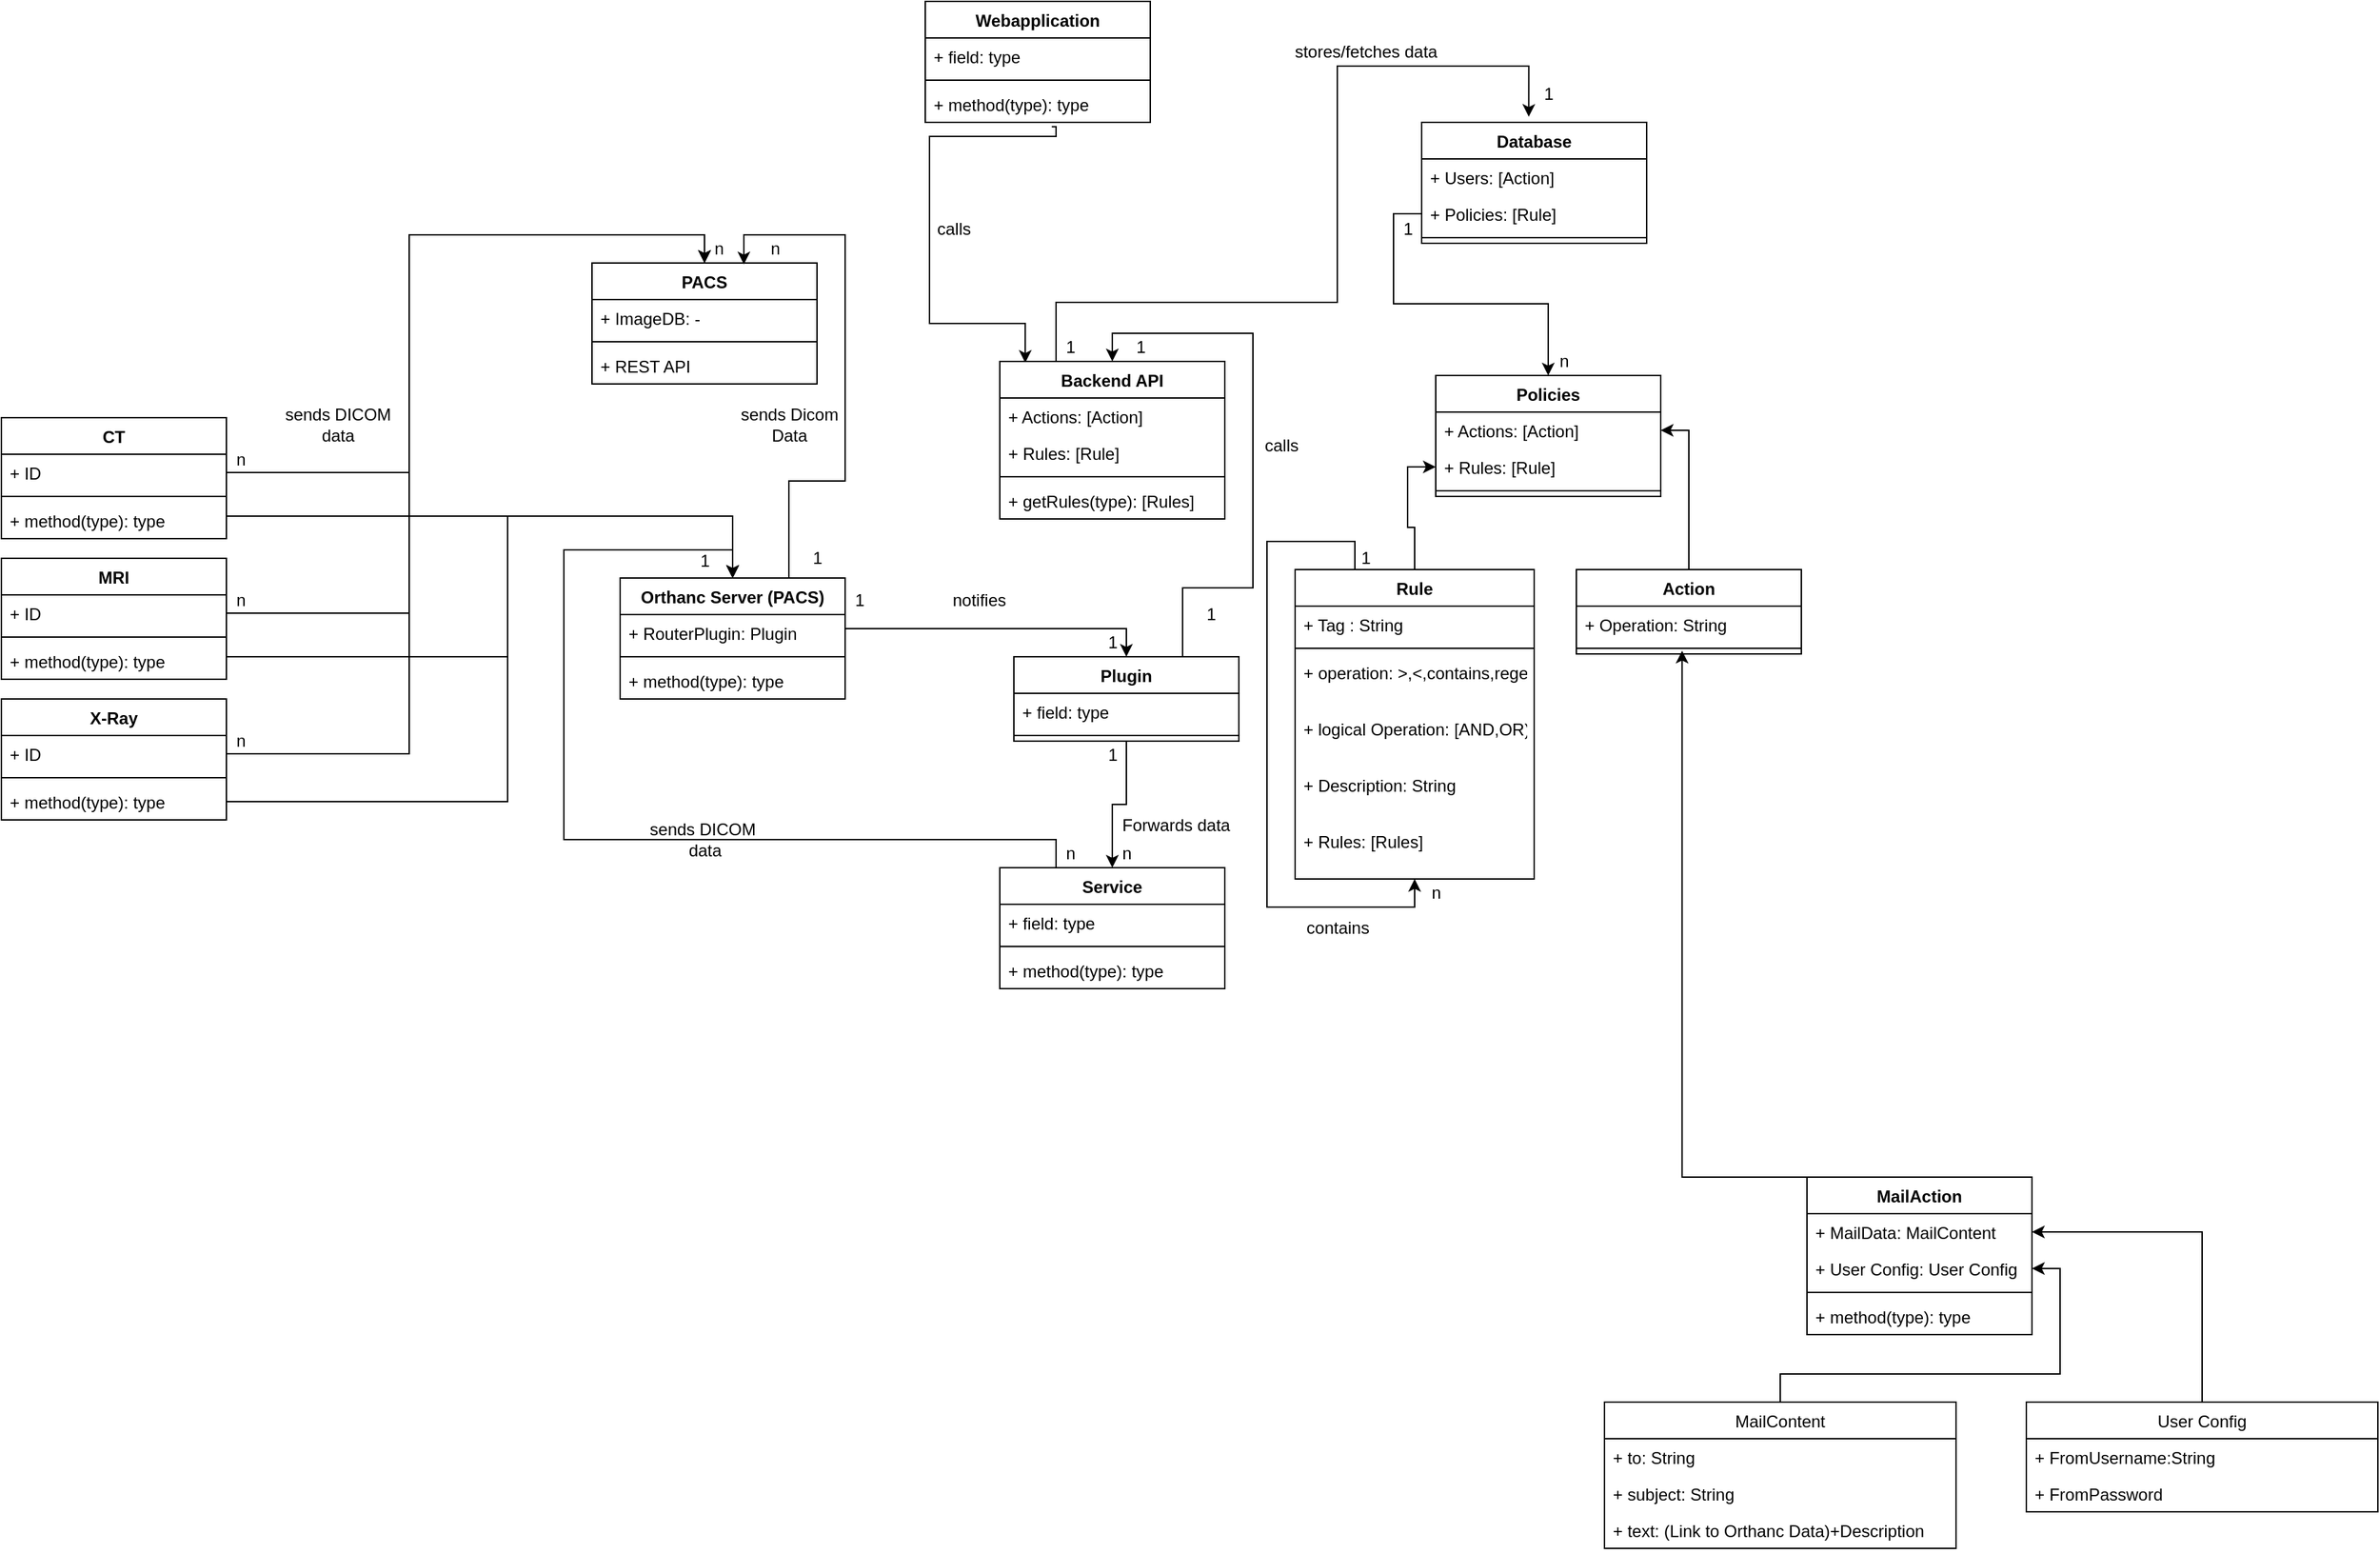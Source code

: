 <mxfile version="16.5.1" type="device"><diagram id="UmwsdkGWcQemXF1VKRAe" name="Seite-1"><mxGraphModel dx="851" dy="702" grid="1" gridSize="10" guides="1" tooltips="1" connect="1" arrows="1" fold="1" page="1" pageScale="1" pageWidth="827" pageHeight="1169" math="0" shadow="0"><root><mxCell id="0"/><mxCell id="1" parent="0"/><mxCell id="kbRNmrNsBNf3XLjZchdT-1" value="CT" style="swimlane;fontStyle=1;align=center;verticalAlign=top;childLayout=stackLayout;horizontal=1;startSize=26;horizontalStack=0;resizeParent=1;resizeParentMax=0;resizeLast=0;collapsible=1;marginBottom=0;" parent="1" vertex="1"><mxGeometry x="140" y="1300" width="160" height="86" as="geometry"/></mxCell><mxCell id="kbRNmrNsBNf3XLjZchdT-2" value="+ ID" style="text;strokeColor=none;fillColor=none;align=left;verticalAlign=top;spacingLeft=4;spacingRight=4;overflow=hidden;rotatable=0;points=[[0,0.5],[1,0.5]];portConstraint=eastwest;" parent="kbRNmrNsBNf3XLjZchdT-1" vertex="1"><mxGeometry y="26" width="160" height="26" as="geometry"/></mxCell><mxCell id="kbRNmrNsBNf3XLjZchdT-3" value="" style="line;strokeWidth=1;fillColor=none;align=left;verticalAlign=middle;spacingTop=-1;spacingLeft=3;spacingRight=3;rotatable=0;labelPosition=right;points=[];portConstraint=eastwest;" parent="kbRNmrNsBNf3XLjZchdT-1" vertex="1"><mxGeometry y="52" width="160" height="8" as="geometry"/></mxCell><mxCell id="kbRNmrNsBNf3XLjZchdT-4" value="+ method(type): type" style="text;strokeColor=none;fillColor=none;align=left;verticalAlign=top;spacingLeft=4;spacingRight=4;overflow=hidden;rotatable=0;points=[[0,0.5],[1,0.5]];portConstraint=eastwest;" parent="kbRNmrNsBNf3XLjZchdT-1" vertex="1"><mxGeometry y="60" width="160" height="26" as="geometry"/></mxCell><mxCell id="kbRNmrNsBNf3XLjZchdT-5" value="MRI" style="swimlane;fontStyle=1;align=center;verticalAlign=top;childLayout=stackLayout;horizontal=1;startSize=26;horizontalStack=0;resizeParent=1;resizeParentMax=0;resizeLast=0;collapsible=1;marginBottom=0;" parent="1" vertex="1"><mxGeometry x="140" y="1400" width="160" height="86" as="geometry"/></mxCell><mxCell id="kbRNmrNsBNf3XLjZchdT-6" value="+ ID" style="text;strokeColor=none;fillColor=none;align=left;verticalAlign=top;spacingLeft=4;spacingRight=4;overflow=hidden;rotatable=0;points=[[0,0.5],[1,0.5]];portConstraint=eastwest;" parent="kbRNmrNsBNf3XLjZchdT-5" vertex="1"><mxGeometry y="26" width="160" height="26" as="geometry"/></mxCell><mxCell id="kbRNmrNsBNf3XLjZchdT-7" value="" style="line;strokeWidth=1;fillColor=none;align=left;verticalAlign=middle;spacingTop=-1;spacingLeft=3;spacingRight=3;rotatable=0;labelPosition=right;points=[];portConstraint=eastwest;" parent="kbRNmrNsBNf3XLjZchdT-5" vertex="1"><mxGeometry y="52" width="160" height="8" as="geometry"/></mxCell><mxCell id="kbRNmrNsBNf3XLjZchdT-8" value="+ method(type): type" style="text;strokeColor=none;fillColor=none;align=left;verticalAlign=top;spacingLeft=4;spacingRight=4;overflow=hidden;rotatable=0;points=[[0,0.5],[1,0.5]];portConstraint=eastwest;" parent="kbRNmrNsBNf3XLjZchdT-5" vertex="1"><mxGeometry y="60" width="160" height="26" as="geometry"/></mxCell><mxCell id="kbRNmrNsBNf3XLjZchdT-9" value="X-Ray" style="swimlane;fontStyle=1;align=center;verticalAlign=top;childLayout=stackLayout;horizontal=1;startSize=26;horizontalStack=0;resizeParent=1;resizeParentMax=0;resizeLast=0;collapsible=1;marginBottom=0;" parent="1" vertex="1"><mxGeometry x="140" y="1500" width="160" height="86" as="geometry"/></mxCell><mxCell id="kbRNmrNsBNf3XLjZchdT-10" value="+ ID" style="text;strokeColor=none;fillColor=none;align=left;verticalAlign=top;spacingLeft=4;spacingRight=4;overflow=hidden;rotatable=0;points=[[0,0.5],[1,0.5]];portConstraint=eastwest;" parent="kbRNmrNsBNf3XLjZchdT-9" vertex="1"><mxGeometry y="26" width="160" height="26" as="geometry"/></mxCell><mxCell id="kbRNmrNsBNf3XLjZchdT-11" value="" style="line;strokeWidth=1;fillColor=none;align=left;verticalAlign=middle;spacingTop=-1;spacingLeft=3;spacingRight=3;rotatable=0;labelPosition=right;points=[];portConstraint=eastwest;" parent="kbRNmrNsBNf3XLjZchdT-9" vertex="1"><mxGeometry y="52" width="160" height="8" as="geometry"/></mxCell><mxCell id="kbRNmrNsBNf3XLjZchdT-12" value="+ method(type): type" style="text;strokeColor=none;fillColor=none;align=left;verticalAlign=top;spacingLeft=4;spacingRight=4;overflow=hidden;rotatable=0;points=[[0,0.5],[1,0.5]];portConstraint=eastwest;" parent="kbRNmrNsBNf3XLjZchdT-9" vertex="1"><mxGeometry y="60" width="160" height="26" as="geometry"/></mxCell><mxCell id="kbRNmrNsBNf3XLjZchdT-13" value="PACS" style="swimlane;fontStyle=1;align=center;verticalAlign=top;childLayout=stackLayout;horizontal=1;startSize=26;horizontalStack=0;resizeParent=1;resizeParentMax=0;resizeLast=0;collapsible=1;marginBottom=0;" parent="1" vertex="1"><mxGeometry x="560" y="1190" width="160" height="86" as="geometry"/></mxCell><mxCell id="kbRNmrNsBNf3XLjZchdT-14" value="+ ImageDB: -" style="text;strokeColor=none;fillColor=none;align=left;verticalAlign=top;spacingLeft=4;spacingRight=4;overflow=hidden;rotatable=0;points=[[0,0.5],[1,0.5]];portConstraint=eastwest;" parent="kbRNmrNsBNf3XLjZchdT-13" vertex="1"><mxGeometry y="26" width="160" height="26" as="geometry"/></mxCell><mxCell id="kbRNmrNsBNf3XLjZchdT-15" value="" style="line;strokeWidth=1;fillColor=none;align=left;verticalAlign=middle;spacingTop=-1;spacingLeft=3;spacingRight=3;rotatable=0;labelPosition=right;points=[];portConstraint=eastwest;" parent="kbRNmrNsBNf3XLjZchdT-13" vertex="1"><mxGeometry y="52" width="160" height="8" as="geometry"/></mxCell><mxCell id="kbRNmrNsBNf3XLjZchdT-18" value="+ REST API" style="text;strokeColor=none;fillColor=none;align=left;verticalAlign=top;spacingLeft=4;spacingRight=4;overflow=hidden;rotatable=0;points=[[0,0.5],[1,0.5]];portConstraint=eastwest;" parent="kbRNmrNsBNf3XLjZchdT-13" vertex="1"><mxGeometry y="60" width="160" height="26" as="geometry"/></mxCell><mxCell id="kbRNmrNsBNf3XLjZchdT-17" style="edgeStyle=orthogonalEdgeStyle;rounded=0;orthogonalLoop=1;jettySize=auto;html=1;exitX=1;exitY=0.5;exitDx=0;exitDy=0;entryX=0.5;entryY=0;entryDx=0;entryDy=0;" parent="1" source="kbRNmrNsBNf3XLjZchdT-2" target="kbRNmrNsBNf3XLjZchdT-13" edge="1"><mxGeometry relative="1" as="geometry"/></mxCell><mxCell id="kbRNmrNsBNf3XLjZchdT-19" style="edgeStyle=orthogonalEdgeStyle;rounded=0;orthogonalLoop=1;jettySize=auto;html=1;exitX=1;exitY=0.5;exitDx=0;exitDy=0;entryX=0.5;entryY=0;entryDx=0;entryDy=0;" parent="1" source="kbRNmrNsBNf3XLjZchdT-6" target="kbRNmrNsBNf3XLjZchdT-13" edge="1"><mxGeometry relative="1" as="geometry"/></mxCell><mxCell id="kbRNmrNsBNf3XLjZchdT-20" style="edgeStyle=orthogonalEdgeStyle;rounded=0;orthogonalLoop=1;jettySize=auto;html=1;exitX=1;exitY=0.5;exitDx=0;exitDy=0;entryX=0.5;entryY=0;entryDx=0;entryDy=0;" parent="1" source="kbRNmrNsBNf3XLjZchdT-10" target="kbRNmrNsBNf3XLjZchdT-13" edge="1"><mxGeometry relative="1" as="geometry"/></mxCell><mxCell id="kbRNmrNsBNf3XLjZchdT-21" value="n" style="text;html=1;align=center;verticalAlign=middle;resizable=0;points=[];autosize=1;strokeColor=none;fillColor=none;" parent="1" vertex="1"><mxGeometry x="300" y="1320" width="20" height="20" as="geometry"/></mxCell><mxCell id="kbRNmrNsBNf3XLjZchdT-22" value="n" style="text;html=1;align=center;verticalAlign=middle;resizable=0;points=[];autosize=1;strokeColor=none;fillColor=none;" parent="1" vertex="1"><mxGeometry x="640" y="1170" width="20" height="20" as="geometry"/></mxCell><mxCell id="kbRNmrNsBNf3XLjZchdT-23" value="n" style="text;html=1;align=center;verticalAlign=middle;resizable=0;points=[];autosize=1;strokeColor=none;fillColor=none;" parent="1" vertex="1"><mxGeometry x="300" y="1420" width="20" height="20" as="geometry"/></mxCell><mxCell id="kbRNmrNsBNf3XLjZchdT-24" value="n" style="text;html=1;align=center;verticalAlign=middle;resizable=0;points=[];autosize=1;strokeColor=none;fillColor=none;" parent="1" vertex="1"><mxGeometry x="300" y="1520" width="20" height="20" as="geometry"/></mxCell><mxCell id="kbRNmrNsBNf3XLjZchdT-25" value="sends DICOM &lt;br&gt;data" style="text;html=1;align=center;verticalAlign=middle;resizable=0;points=[];autosize=1;strokeColor=none;fillColor=none;" parent="1" vertex="1"><mxGeometry x="334" y="1290" width="90" height="30" as="geometry"/></mxCell><mxCell id="kbRNmrNsBNf3XLjZchdT-123" style="edgeStyle=orthogonalEdgeStyle;rounded=0;orthogonalLoop=1;jettySize=auto;html=1;exitX=0.75;exitY=0;exitDx=0;exitDy=0;entryX=0.675;entryY=0.012;entryDx=0;entryDy=0;entryPerimeter=0;" parent="1" source="kbRNmrNsBNf3XLjZchdT-26" target="kbRNmrNsBNf3XLjZchdT-13" edge="1"><mxGeometry relative="1" as="geometry"/></mxCell><mxCell id="kbRNmrNsBNf3XLjZchdT-26" value="Orthanc Server (PACS)" style="swimlane;fontStyle=1;align=center;verticalAlign=top;childLayout=stackLayout;horizontal=1;startSize=26;horizontalStack=0;resizeParent=1;resizeParentMax=0;resizeLast=0;collapsible=1;marginBottom=0;" parent="1" vertex="1"><mxGeometry x="580" y="1414" width="160" height="86" as="geometry"/></mxCell><mxCell id="kbRNmrNsBNf3XLjZchdT-27" value="+ RouterPlugin: Plugin" style="text;strokeColor=none;fillColor=none;align=left;verticalAlign=top;spacingLeft=4;spacingRight=4;overflow=hidden;rotatable=0;points=[[0,0.5],[1,0.5]];portConstraint=eastwest;" parent="kbRNmrNsBNf3XLjZchdT-26" vertex="1"><mxGeometry y="26" width="160" height="26" as="geometry"/></mxCell><mxCell id="kbRNmrNsBNf3XLjZchdT-28" value="" style="line;strokeWidth=1;fillColor=none;align=left;verticalAlign=middle;spacingTop=-1;spacingLeft=3;spacingRight=3;rotatable=0;labelPosition=right;points=[];portConstraint=eastwest;" parent="kbRNmrNsBNf3XLjZchdT-26" vertex="1"><mxGeometry y="52" width="160" height="8" as="geometry"/></mxCell><mxCell id="kbRNmrNsBNf3XLjZchdT-29" value="+ method(type): type" style="text;strokeColor=none;fillColor=none;align=left;verticalAlign=top;spacingLeft=4;spacingRight=4;overflow=hidden;rotatable=0;points=[[0,0.5],[1,0.5]];portConstraint=eastwest;" parent="kbRNmrNsBNf3XLjZchdT-26" vertex="1"><mxGeometry y="60" width="160" height="26" as="geometry"/></mxCell><mxCell id="kbRNmrNsBNf3XLjZchdT-30" style="edgeStyle=orthogonalEdgeStyle;rounded=0;orthogonalLoop=1;jettySize=auto;html=1;exitX=1;exitY=0.5;exitDx=0;exitDy=0;entryX=0.5;entryY=0;entryDx=0;entryDy=0;" parent="1" source="kbRNmrNsBNf3XLjZchdT-4" target="kbRNmrNsBNf3XLjZchdT-26" edge="1"><mxGeometry relative="1" as="geometry"><Array as="points"><mxPoint x="300" y="1370"/><mxPoint x="660" y="1370"/></Array></mxGeometry></mxCell><mxCell id="kbRNmrNsBNf3XLjZchdT-31" style="edgeStyle=orthogonalEdgeStyle;rounded=0;orthogonalLoop=1;jettySize=auto;html=1;exitX=1;exitY=0.5;exitDx=0;exitDy=0;entryX=0.5;entryY=0;entryDx=0;entryDy=0;" parent="1" source="kbRNmrNsBNf3XLjZchdT-8" target="kbRNmrNsBNf3XLjZchdT-26" edge="1"><mxGeometry relative="1" as="geometry"><mxPoint x="660" y="1380" as="targetPoint"/><Array as="points"><mxPoint x="300" y="1470"/><mxPoint x="500" y="1470"/><mxPoint x="500" y="1370"/><mxPoint x="660" y="1370"/></Array></mxGeometry></mxCell><mxCell id="kbRNmrNsBNf3XLjZchdT-32" style="edgeStyle=orthogonalEdgeStyle;rounded=0;orthogonalLoop=1;jettySize=auto;html=1;exitX=1;exitY=0.5;exitDx=0;exitDy=0;entryX=0.5;entryY=0;entryDx=0;entryDy=0;" parent="1" source="kbRNmrNsBNf3XLjZchdT-12" target="kbRNmrNsBNf3XLjZchdT-26" edge="1"><mxGeometry relative="1" as="geometry"><Array as="points"><mxPoint x="500" y="1573"/><mxPoint x="500" y="1370"/><mxPoint x="660" y="1370"/></Array></mxGeometry></mxCell><mxCell id="kbRNmrNsBNf3XLjZchdT-92" style="edgeStyle=orthogonalEdgeStyle;rounded=0;orthogonalLoop=1;jettySize=auto;html=1;exitX=0.75;exitY=0;exitDx=0;exitDy=0;entryX=0.5;entryY=0;entryDx=0;entryDy=0;" parent="1" source="kbRNmrNsBNf3XLjZchdT-33" target="kbRNmrNsBNf3XLjZchdT-74" edge="1"><mxGeometry relative="1" as="geometry"/></mxCell><mxCell id="kbRNmrNsBNf3XLjZchdT-106" style="edgeStyle=orthogonalEdgeStyle;rounded=0;orthogonalLoop=1;jettySize=auto;html=1;exitX=0.5;exitY=1;exitDx=0;exitDy=0;entryX=0.5;entryY=0;entryDx=0;entryDy=0;" parent="1" source="kbRNmrNsBNf3XLjZchdT-33" target="kbRNmrNsBNf3XLjZchdT-102" edge="1"><mxGeometry relative="1" as="geometry"/></mxCell><mxCell id="kbRNmrNsBNf3XLjZchdT-33" value="Plugin" style="swimlane;fontStyle=1;align=center;verticalAlign=top;childLayout=stackLayout;horizontal=1;startSize=26;horizontalStack=0;resizeParent=1;resizeParentMax=0;resizeLast=0;collapsible=1;marginBottom=0;" parent="1" vertex="1"><mxGeometry x="860" y="1470" width="160" height="60" as="geometry"/></mxCell><mxCell id="kbRNmrNsBNf3XLjZchdT-34" value="+ field: type" style="text;strokeColor=none;fillColor=none;align=left;verticalAlign=top;spacingLeft=4;spacingRight=4;overflow=hidden;rotatable=0;points=[[0,0.5],[1,0.5]];portConstraint=eastwest;" parent="kbRNmrNsBNf3XLjZchdT-33" vertex="1"><mxGeometry y="26" width="160" height="26" as="geometry"/></mxCell><mxCell id="kbRNmrNsBNf3XLjZchdT-35" value="" style="line;strokeWidth=1;fillColor=none;align=left;verticalAlign=middle;spacingTop=-1;spacingLeft=3;spacingRight=3;rotatable=0;labelPosition=right;points=[];portConstraint=eastwest;" parent="kbRNmrNsBNf3XLjZchdT-33" vertex="1"><mxGeometry y="52" width="160" height="8" as="geometry"/></mxCell><mxCell id="kbRNmrNsBNf3XLjZchdT-37" style="edgeStyle=orthogonalEdgeStyle;rounded=0;orthogonalLoop=1;jettySize=auto;html=1;exitX=1;exitY=0.5;exitDx=0;exitDy=0;entryX=0.5;entryY=0;entryDx=0;entryDy=0;" parent="1" source="kbRNmrNsBNf3XLjZchdT-27" target="kbRNmrNsBNf3XLjZchdT-33" edge="1"><mxGeometry relative="1" as="geometry"><Array as="points"><mxPoint x="740" y="1450"/><mxPoint x="940" y="1450"/></Array></mxGeometry></mxCell><mxCell id="kbRNmrNsBNf3XLjZchdT-38" value="1" style="text;html=1;align=center;verticalAlign=middle;resizable=0;points=[];autosize=1;strokeColor=none;fillColor=none;" parent="1" vertex="1"><mxGeometry x="740" y="1420" width="20" height="20" as="geometry"/></mxCell><mxCell id="kbRNmrNsBNf3XLjZchdT-39" value="1" style="text;html=1;align=center;verticalAlign=middle;resizable=0;points=[];autosize=1;strokeColor=none;fillColor=none;" parent="1" vertex="1"><mxGeometry x="920" y="1450" width="20" height="20" as="geometry"/></mxCell><mxCell id="kbRNmrNsBNf3XLjZchdT-40" value="notifies" style="text;html=1;align=center;verticalAlign=middle;resizable=0;points=[];autosize=1;strokeColor=none;fillColor=none;" parent="1" vertex="1"><mxGeometry x="810" y="1420" width="50" height="20" as="geometry"/></mxCell><mxCell id="kbRNmrNsBNf3XLjZchdT-96" style="edgeStyle=orthogonalEdgeStyle;rounded=0;orthogonalLoop=1;jettySize=auto;html=1;entryX=0.113;entryY=0.009;entryDx=0;entryDy=0;entryPerimeter=0;exitX=0.562;exitY=1.12;exitDx=0;exitDy=0;exitPerimeter=0;" parent="1" source="kbRNmrNsBNf3XLjZchdT-45" target="kbRNmrNsBNf3XLjZchdT-74" edge="1"><mxGeometry relative="1" as="geometry"><mxPoint x="890" y="1100" as="sourcePoint"/><mxPoint x="800" y="1160" as="targetPoint"/><Array as="points"><mxPoint x="890" y="1093"/><mxPoint x="890" y="1100"/><mxPoint x="800" y="1100"/><mxPoint x="800" y="1233"/><mxPoint x="868" y="1233"/></Array></mxGeometry></mxCell><mxCell id="kbRNmrNsBNf3XLjZchdT-42" value="Webapplication" style="swimlane;fontStyle=1;align=center;verticalAlign=top;childLayout=stackLayout;horizontal=1;startSize=26;horizontalStack=0;resizeParent=1;resizeParentMax=0;resizeLast=0;collapsible=1;marginBottom=0;" parent="1" vertex="1"><mxGeometry x="797" y="1004" width="160" height="86" as="geometry"/></mxCell><mxCell id="kbRNmrNsBNf3XLjZchdT-43" value="+ field: type" style="text;strokeColor=none;fillColor=none;align=left;verticalAlign=top;spacingLeft=4;spacingRight=4;overflow=hidden;rotatable=0;points=[[0,0.5],[1,0.5]];portConstraint=eastwest;" parent="kbRNmrNsBNf3XLjZchdT-42" vertex="1"><mxGeometry y="26" width="160" height="26" as="geometry"/></mxCell><mxCell id="kbRNmrNsBNf3XLjZchdT-44" value="" style="line;strokeWidth=1;fillColor=none;align=left;verticalAlign=middle;spacingTop=-1;spacingLeft=3;spacingRight=3;rotatable=0;labelPosition=right;points=[];portConstraint=eastwest;" parent="kbRNmrNsBNf3XLjZchdT-42" vertex="1"><mxGeometry y="52" width="160" height="8" as="geometry"/></mxCell><mxCell id="kbRNmrNsBNf3XLjZchdT-45" value="+ method(type): type" style="text;strokeColor=none;fillColor=none;align=left;verticalAlign=top;spacingLeft=4;spacingRight=4;overflow=hidden;rotatable=0;points=[[0,0.5],[1,0.5]];portConstraint=eastwest;" parent="kbRNmrNsBNf3XLjZchdT-42" vertex="1"><mxGeometry y="60" width="160" height="26" as="geometry"/></mxCell><mxCell id="kbRNmrNsBNf3XLjZchdT-46" value="Policies" style="swimlane;fontStyle=1;align=center;verticalAlign=top;childLayout=stackLayout;horizontal=1;startSize=26;horizontalStack=0;resizeParent=1;resizeParentMax=0;resizeLast=0;collapsible=1;marginBottom=0;" parent="1" vertex="1"><mxGeometry x="1160" y="1270" width="160" height="86" as="geometry"/></mxCell><mxCell id="kbRNmrNsBNf3XLjZchdT-47" value="+ Actions: [Action]" style="text;strokeColor=none;fillColor=none;align=left;verticalAlign=top;spacingLeft=4;spacingRight=4;overflow=hidden;rotatable=0;points=[[0,0.5],[1,0.5]];portConstraint=eastwest;" parent="kbRNmrNsBNf3XLjZchdT-46" vertex="1"><mxGeometry y="26" width="160" height="26" as="geometry"/></mxCell><mxCell id="kbRNmrNsBNf3XLjZchdT-66" value="+ Rules: [Rule]" style="text;strokeColor=none;fillColor=none;align=left;verticalAlign=top;spacingLeft=4;spacingRight=4;overflow=hidden;rotatable=0;points=[[0,0.5],[1,0.5]];portConstraint=eastwest;" parent="kbRNmrNsBNf3XLjZchdT-46" vertex="1"><mxGeometry y="52" width="160" height="26" as="geometry"/></mxCell><mxCell id="kbRNmrNsBNf3XLjZchdT-48" value="" style="line;strokeWidth=1;fillColor=none;align=left;verticalAlign=middle;spacingTop=-1;spacingLeft=3;spacingRight=3;rotatable=0;labelPosition=right;points=[];portConstraint=eastwest;" parent="kbRNmrNsBNf3XLjZchdT-46" vertex="1"><mxGeometry y="78" width="160" height="8" as="geometry"/></mxCell><mxCell id="kbRNmrNsBNf3XLjZchdT-67" style="edgeStyle=orthogonalEdgeStyle;rounded=0;orthogonalLoop=1;jettySize=auto;html=1;exitX=0.5;exitY=0;exitDx=0;exitDy=0;entryX=0;entryY=0.5;entryDx=0;entryDy=0;" parent="1" source="kbRNmrNsBNf3XLjZchdT-50" target="kbRNmrNsBNf3XLjZchdT-66" edge="1"><mxGeometry relative="1" as="geometry"/></mxCell><mxCell id="kbRNmrNsBNf3XLjZchdT-50" value="Rule" style="swimlane;fontStyle=1;align=center;verticalAlign=top;childLayout=stackLayout;horizontal=1;startSize=26;horizontalStack=0;resizeParent=1;resizeParentMax=0;resizeLast=0;collapsible=1;marginBottom=0;" parent="1" vertex="1"><mxGeometry x="1060" y="1408" width="170" height="220" as="geometry"/></mxCell><mxCell id="kbRNmrNsBNf3XLjZchdT-51" value="+ Tag : String" style="text;strokeColor=none;fillColor=none;align=left;verticalAlign=top;spacingLeft=4;spacingRight=4;overflow=hidden;rotatable=0;points=[[0,0.5],[1,0.5]];portConstraint=eastwest;" parent="kbRNmrNsBNf3XLjZchdT-50" vertex="1"><mxGeometry y="26" width="170" height="26" as="geometry"/></mxCell><mxCell id="kbRNmrNsBNf3XLjZchdT-52" value="" style="line;strokeWidth=1;fillColor=none;align=left;verticalAlign=middle;spacingTop=-1;spacingLeft=3;spacingRight=3;rotatable=0;labelPosition=right;points=[];portConstraint=eastwest;" parent="kbRNmrNsBNf3XLjZchdT-50" vertex="1"><mxGeometry y="52" width="170" height="8" as="geometry"/></mxCell><mxCell id="kbRNmrNsBNf3XLjZchdT-53" value="+ operation: &gt;,&lt;,contains,regex" style="text;strokeColor=none;fillColor=none;align=left;verticalAlign=top;spacingLeft=4;spacingRight=4;overflow=hidden;rotatable=0;points=[[0,0.5],[1,0.5]];portConstraint=eastwest;" parent="kbRNmrNsBNf3XLjZchdT-50" vertex="1"><mxGeometry y="60" width="170" height="40" as="geometry"/></mxCell><mxCell id="kbRNmrNsBNf3XLjZchdT-114" value="+ logical Operation: [AND,OR)" style="text;strokeColor=none;fillColor=none;align=left;verticalAlign=top;spacingLeft=4;spacingRight=4;overflow=hidden;rotatable=0;points=[[0,0.5],[1,0.5]];portConstraint=eastwest;" parent="kbRNmrNsBNf3XLjZchdT-50" vertex="1"><mxGeometry y="100" width="170" height="40" as="geometry"/></mxCell><mxCell id="kbRNmrNsBNf3XLjZchdT-115" value="+ Description: String" style="text;strokeColor=none;fillColor=none;align=left;verticalAlign=top;spacingLeft=4;spacingRight=4;overflow=hidden;rotatable=0;points=[[0,0.5],[1,0.5]];portConstraint=eastwest;" parent="kbRNmrNsBNf3XLjZchdT-50" vertex="1"><mxGeometry y="140" width="170" height="40" as="geometry"/></mxCell><mxCell id="kbRNmrNsBNf3XLjZchdT-118" value="+ Rules: [Rules]" style="text;strokeColor=none;fillColor=none;align=left;verticalAlign=top;spacingLeft=4;spacingRight=4;overflow=hidden;rotatable=0;points=[[0,0.5],[1,0.5]];portConstraint=eastwest;" parent="kbRNmrNsBNf3XLjZchdT-50" vertex="1"><mxGeometry y="180" width="170" height="40" as="geometry"/></mxCell><mxCell id="kbRNmrNsBNf3XLjZchdT-68" style="edgeStyle=orthogonalEdgeStyle;rounded=0;orthogonalLoop=1;jettySize=auto;html=1;exitX=0.5;exitY=0;exitDx=0;exitDy=0;entryX=1;entryY=0.5;entryDx=0;entryDy=0;" parent="1" source="kbRNmrNsBNf3XLjZchdT-54" target="kbRNmrNsBNf3XLjZchdT-47" edge="1"><mxGeometry relative="1" as="geometry"/></mxCell><mxCell id="kbRNmrNsBNf3XLjZchdT-54" value="Action" style="swimlane;fontStyle=1;align=center;verticalAlign=top;childLayout=stackLayout;horizontal=1;startSize=26;horizontalStack=0;resizeParent=1;resizeParentMax=0;resizeLast=0;collapsible=1;marginBottom=0;" parent="1" vertex="1"><mxGeometry x="1260" y="1408" width="160" height="60" as="geometry"/></mxCell><mxCell id="kbRNmrNsBNf3XLjZchdT-55" value="+ Operation: String" style="text;strokeColor=none;fillColor=none;align=left;verticalAlign=top;spacingLeft=4;spacingRight=4;overflow=hidden;rotatable=0;points=[[0,0.5],[1,0.5]];portConstraint=eastwest;" parent="kbRNmrNsBNf3XLjZchdT-54" vertex="1"><mxGeometry y="26" width="160" height="26" as="geometry"/></mxCell><mxCell id="kbRNmrNsBNf3XLjZchdT-56" value="" style="line;strokeWidth=1;fillColor=none;align=left;verticalAlign=middle;spacingTop=-1;spacingLeft=3;spacingRight=3;rotatable=0;labelPosition=right;points=[];portConstraint=eastwest;" parent="kbRNmrNsBNf3XLjZchdT-54" vertex="1"><mxGeometry y="52" width="160" height="8" as="geometry"/></mxCell><mxCell id="kbRNmrNsBNf3XLjZchdT-128" style="edgeStyle=orthogonalEdgeStyle;rounded=0;orthogonalLoop=1;jettySize=auto;html=1;exitX=0.25;exitY=0;exitDx=0;exitDy=0;entryX=0.476;entryY=-0.046;entryDx=0;entryDy=0;entryPerimeter=0;" parent="1" source="kbRNmrNsBNf3XLjZchdT-74" target="kbRNmrNsBNf3XLjZchdT-79" edge="1"><mxGeometry relative="1" as="geometry"><Array as="points"><mxPoint x="890" y="1218"/><mxPoint x="1090" y="1218"/><mxPoint x="1090" y="1050"/><mxPoint x="1226" y="1050"/></Array></mxGeometry></mxCell><mxCell id="kbRNmrNsBNf3XLjZchdT-74" value="Backend API" style="swimlane;fontStyle=1;align=center;verticalAlign=top;childLayout=stackLayout;horizontal=1;startSize=26;horizontalStack=0;resizeParent=1;resizeParentMax=0;resizeLast=0;collapsible=1;marginBottom=0;" parent="1" vertex="1"><mxGeometry x="850" y="1260" width="160" height="112" as="geometry"/></mxCell><mxCell id="kbRNmrNsBNf3XLjZchdT-75" value="+ Actions: [Action]" style="text;strokeColor=none;fillColor=none;align=left;verticalAlign=top;spacingLeft=4;spacingRight=4;overflow=hidden;rotatable=0;points=[[0,0.5],[1,0.5]];portConstraint=eastwest;" parent="kbRNmrNsBNf3XLjZchdT-74" vertex="1"><mxGeometry y="26" width="160" height="26" as="geometry"/></mxCell><mxCell id="kbRNmrNsBNf3XLjZchdT-76" value="+ Rules: [Rule]" style="text;strokeColor=none;fillColor=none;align=left;verticalAlign=top;spacingLeft=4;spacingRight=4;overflow=hidden;rotatable=0;points=[[0,0.5],[1,0.5]];portConstraint=eastwest;" parent="kbRNmrNsBNf3XLjZchdT-74" vertex="1"><mxGeometry y="52" width="160" height="26" as="geometry"/></mxCell><mxCell id="kbRNmrNsBNf3XLjZchdT-77" value="" style="line;strokeWidth=1;fillColor=none;align=left;verticalAlign=middle;spacingTop=-1;spacingLeft=3;spacingRight=3;rotatable=0;labelPosition=right;points=[];portConstraint=eastwest;" parent="kbRNmrNsBNf3XLjZchdT-74" vertex="1"><mxGeometry y="78" width="160" height="8" as="geometry"/></mxCell><mxCell id="kbRNmrNsBNf3XLjZchdT-78" value="+ getRules(type): [Rules]&#10;" style="text;strokeColor=none;fillColor=none;align=left;verticalAlign=top;spacingLeft=4;spacingRight=4;overflow=hidden;rotatable=0;points=[[0,0.5],[1,0.5]];portConstraint=eastwest;" parent="kbRNmrNsBNf3XLjZchdT-74" vertex="1"><mxGeometry y="86" width="160" height="26" as="geometry"/></mxCell><mxCell id="kbRNmrNsBNf3XLjZchdT-79" value="Database" style="swimlane;fontStyle=1;align=center;verticalAlign=top;childLayout=stackLayout;horizontal=1;startSize=26;horizontalStack=0;resizeParent=1;resizeParentMax=0;resizeLast=0;collapsible=1;marginBottom=0;" parent="1" vertex="1"><mxGeometry x="1150" y="1090" width="160" height="86" as="geometry"/></mxCell><mxCell id="kbRNmrNsBNf3XLjZchdT-80" value="+ Users: [Action]" style="text;strokeColor=none;fillColor=none;align=left;verticalAlign=top;spacingLeft=4;spacingRight=4;overflow=hidden;rotatable=0;points=[[0,0.5],[1,0.5]];portConstraint=eastwest;" parent="kbRNmrNsBNf3XLjZchdT-79" vertex="1"><mxGeometry y="26" width="160" height="26" as="geometry"/></mxCell><mxCell id="kbRNmrNsBNf3XLjZchdT-81" value="+ Policies: [Rule]" style="text;strokeColor=none;fillColor=none;align=left;verticalAlign=top;spacingLeft=4;spacingRight=4;overflow=hidden;rotatable=0;points=[[0,0.5],[1,0.5]];portConstraint=eastwest;" parent="kbRNmrNsBNf3XLjZchdT-79" vertex="1"><mxGeometry y="52" width="160" height="26" as="geometry"/></mxCell><mxCell id="kbRNmrNsBNf3XLjZchdT-82" value="" style="line;strokeWidth=1;fillColor=none;align=left;verticalAlign=middle;spacingTop=-1;spacingLeft=3;spacingRight=3;rotatable=0;labelPosition=right;points=[];portConstraint=eastwest;" parent="kbRNmrNsBNf3XLjZchdT-79" vertex="1"><mxGeometry y="78" width="160" height="8" as="geometry"/></mxCell><mxCell id="kbRNmrNsBNf3XLjZchdT-89" style="edgeStyle=orthogonalEdgeStyle;rounded=0;orthogonalLoop=1;jettySize=auto;html=1;exitX=0;exitY=0.5;exitDx=0;exitDy=0;" parent="1" source="kbRNmrNsBNf3XLjZchdT-81" target="kbRNmrNsBNf3XLjZchdT-46" edge="1"><mxGeometry relative="1" as="geometry"/></mxCell><mxCell id="kbRNmrNsBNf3XLjZchdT-90" value="n" style="text;html=1;align=center;verticalAlign=middle;resizable=0;points=[];autosize=1;strokeColor=none;fillColor=none;" parent="1" vertex="1"><mxGeometry x="1241" y="1250" width="20" height="20" as="geometry"/></mxCell><mxCell id="kbRNmrNsBNf3XLjZchdT-91" value="1" style="text;html=1;align=center;verticalAlign=middle;resizable=0;points=[];autosize=1;strokeColor=none;fillColor=none;" parent="1" vertex="1"><mxGeometry x="1130" y="1156" width="20" height="20" as="geometry"/></mxCell><mxCell id="kbRNmrNsBNf3XLjZchdT-93" value="calls" style="text;html=1;align=center;verticalAlign=middle;resizable=0;points=[];autosize=1;strokeColor=none;fillColor=none;" parent="1" vertex="1"><mxGeometry x="1030" y="1310" width="40" height="20" as="geometry"/></mxCell><mxCell id="kbRNmrNsBNf3XLjZchdT-94" value="1" style="text;html=1;align=center;verticalAlign=middle;resizable=0;points=[];autosize=1;strokeColor=none;fillColor=none;" parent="1" vertex="1"><mxGeometry x="990" y="1430" width="20" height="20" as="geometry"/></mxCell><mxCell id="kbRNmrNsBNf3XLjZchdT-95" value="1" style="text;html=1;align=center;verticalAlign=middle;resizable=0;points=[];autosize=1;strokeColor=none;fillColor=none;" parent="1" vertex="1"><mxGeometry x="940" y="1240" width="20" height="20" as="geometry"/></mxCell><mxCell id="kbRNmrNsBNf3XLjZchdT-99" value="calls" style="text;html=1;align=center;verticalAlign=middle;resizable=0;points=[];autosize=1;strokeColor=none;fillColor=none;" parent="1" vertex="1"><mxGeometry x="797" y="1156" width="40" height="20" as="geometry"/></mxCell><mxCell id="kbRNmrNsBNf3XLjZchdT-110" style="edgeStyle=orthogonalEdgeStyle;rounded=0;orthogonalLoop=1;jettySize=auto;html=1;exitX=0.25;exitY=0;exitDx=0;exitDy=0;entryX=0.5;entryY=0;entryDx=0;entryDy=0;" parent="1" source="kbRNmrNsBNf3XLjZchdT-102" target="kbRNmrNsBNf3XLjZchdT-26" edge="1"><mxGeometry relative="1" as="geometry"><Array as="points"><mxPoint x="890" y="1600"/><mxPoint x="540" y="1600"/><mxPoint x="540" y="1394"/><mxPoint x="660" y="1394"/></Array></mxGeometry></mxCell><mxCell id="kbRNmrNsBNf3XLjZchdT-102" value="Service" style="swimlane;fontStyle=1;align=center;verticalAlign=top;childLayout=stackLayout;horizontal=1;startSize=26;horizontalStack=0;resizeParent=1;resizeParentMax=0;resizeLast=0;collapsible=1;marginBottom=0;" parent="1" vertex="1"><mxGeometry x="850" y="1620" width="160" height="86" as="geometry"/></mxCell><mxCell id="kbRNmrNsBNf3XLjZchdT-103" value="+ field: type" style="text;strokeColor=none;fillColor=none;align=left;verticalAlign=top;spacingLeft=4;spacingRight=4;overflow=hidden;rotatable=0;points=[[0,0.5],[1,0.5]];portConstraint=eastwest;" parent="kbRNmrNsBNf3XLjZchdT-102" vertex="1"><mxGeometry y="26" width="160" height="26" as="geometry"/></mxCell><mxCell id="kbRNmrNsBNf3XLjZchdT-104" value="" style="line;strokeWidth=1;fillColor=none;align=left;verticalAlign=middle;spacingTop=-1;spacingLeft=3;spacingRight=3;rotatable=0;labelPosition=right;points=[];portConstraint=eastwest;" parent="kbRNmrNsBNf3XLjZchdT-102" vertex="1"><mxGeometry y="52" width="160" height="8" as="geometry"/></mxCell><mxCell id="kbRNmrNsBNf3XLjZchdT-105" value="+ method(type): type" style="text;strokeColor=none;fillColor=none;align=left;verticalAlign=top;spacingLeft=4;spacingRight=4;overflow=hidden;rotatable=0;points=[[0,0.5],[1,0.5]];portConstraint=eastwest;" parent="kbRNmrNsBNf3XLjZchdT-102" vertex="1"><mxGeometry y="60" width="160" height="26" as="geometry"/></mxCell><mxCell id="kbRNmrNsBNf3XLjZchdT-107" value="Forwards data" style="text;html=1;align=center;verticalAlign=middle;resizable=0;points=[];autosize=1;strokeColor=none;fillColor=none;" parent="1" vertex="1"><mxGeometry x="930" y="1580" width="90" height="20" as="geometry"/></mxCell><mxCell id="kbRNmrNsBNf3XLjZchdT-108" value="1" style="text;html=1;align=center;verticalAlign=middle;resizable=0;points=[];autosize=1;strokeColor=none;fillColor=none;" parent="1" vertex="1"><mxGeometry x="920" y="1530" width="20" height="20" as="geometry"/></mxCell><mxCell id="kbRNmrNsBNf3XLjZchdT-109" value="n" style="text;html=1;align=center;verticalAlign=middle;resizable=0;points=[];autosize=1;strokeColor=none;fillColor=none;" parent="1" vertex="1"><mxGeometry x="930" y="1600" width="20" height="20" as="geometry"/></mxCell><mxCell id="kbRNmrNsBNf3XLjZchdT-111" value="sends DICOM&amp;nbsp; &lt;br&gt;data" style="text;html=1;align=center;verticalAlign=middle;resizable=0;points=[];autosize=1;strokeColor=none;fillColor=none;" parent="1" vertex="1"><mxGeometry x="595" y="1585" width="90" height="30" as="geometry"/></mxCell><mxCell id="kbRNmrNsBNf3XLjZchdT-112" value="n" style="text;html=1;align=center;verticalAlign=middle;resizable=0;points=[];autosize=1;strokeColor=none;fillColor=none;" parent="1" vertex="1"><mxGeometry x="890" y="1600" width="20" height="20" as="geometry"/></mxCell><mxCell id="kbRNmrNsBNf3XLjZchdT-113" value="1" style="text;html=1;align=center;verticalAlign=middle;resizable=0;points=[];autosize=1;strokeColor=none;fillColor=none;" parent="1" vertex="1"><mxGeometry x="630" y="1392" width="20" height="20" as="geometry"/></mxCell><mxCell id="kbRNmrNsBNf3XLjZchdT-119" style="edgeStyle=orthogonalEdgeStyle;rounded=0;orthogonalLoop=1;jettySize=auto;html=1;exitX=0.25;exitY=0;exitDx=0;exitDy=0;" parent="1" source="kbRNmrNsBNf3XLjZchdT-50" target="kbRNmrNsBNf3XLjZchdT-50" edge="1"><mxGeometry relative="1" as="geometry"><Array as="points"><mxPoint x="1102" y="1388"/><mxPoint x="1040" y="1388"/><mxPoint x="1040" y="1648"/><mxPoint x="1145" y="1648"/></Array></mxGeometry></mxCell><mxCell id="kbRNmrNsBNf3XLjZchdT-120" value="contains" style="text;html=1;align=center;verticalAlign=middle;resizable=0;points=[];autosize=1;strokeColor=none;fillColor=none;" parent="1" vertex="1"><mxGeometry x="1060" y="1653" width="60" height="20" as="geometry"/></mxCell><mxCell id="kbRNmrNsBNf3XLjZchdT-121" value="1" style="text;html=1;align=center;verticalAlign=middle;resizable=0;points=[];autosize=1;strokeColor=none;fillColor=none;" parent="1" vertex="1"><mxGeometry x="1100" y="1390" width="20" height="20" as="geometry"/></mxCell><mxCell id="kbRNmrNsBNf3XLjZchdT-122" value="n" style="text;html=1;align=center;verticalAlign=middle;resizable=0;points=[];autosize=1;strokeColor=none;fillColor=none;" parent="1" vertex="1"><mxGeometry x="1150" y="1628" width="20" height="20" as="geometry"/></mxCell><mxCell id="kbRNmrNsBNf3XLjZchdT-124" value="n" style="text;html=1;align=center;verticalAlign=middle;resizable=0;points=[];autosize=1;strokeColor=none;fillColor=none;" parent="1" vertex="1"><mxGeometry x="680" y="1170" width="20" height="20" as="geometry"/></mxCell><mxCell id="kbRNmrNsBNf3XLjZchdT-125" value="1" style="text;html=1;align=center;verticalAlign=middle;resizable=0;points=[];autosize=1;strokeColor=none;fillColor=none;" parent="1" vertex="1"><mxGeometry x="710" y="1390" width="20" height="20" as="geometry"/></mxCell><mxCell id="kbRNmrNsBNf3XLjZchdT-126" value="sends Dicom &lt;br&gt;Data" style="text;html=1;align=center;verticalAlign=middle;resizable=0;points=[];autosize=1;strokeColor=none;fillColor=none;" parent="1" vertex="1"><mxGeometry x="660" y="1290" width="80" height="30" as="geometry"/></mxCell><mxCell id="kbRNmrNsBNf3XLjZchdT-129" value="stores/fetches data" style="text;html=1;align=center;verticalAlign=middle;resizable=0;points=[];autosize=1;strokeColor=none;fillColor=none;" parent="1" vertex="1"><mxGeometry x="1050" y="1030" width="120" height="20" as="geometry"/></mxCell><mxCell id="kbRNmrNsBNf3XLjZchdT-130" value="1" style="text;html=1;align=center;verticalAlign=middle;resizable=0;points=[];autosize=1;strokeColor=none;fillColor=none;" parent="1" vertex="1"><mxGeometry x="890" y="1240" width="20" height="20" as="geometry"/></mxCell><mxCell id="kbRNmrNsBNf3XLjZchdT-131" value="1" style="text;html=1;align=center;verticalAlign=middle;resizable=0;points=[];autosize=1;strokeColor=none;fillColor=none;" parent="1" vertex="1"><mxGeometry x="1230" y="1060" width="20" height="20" as="geometry"/></mxCell><mxCell id="e3Jygn4whFHnwr44MLZe-26" style="edgeStyle=orthogonalEdgeStyle;rounded=0;orthogonalLoop=1;jettySize=auto;html=1;exitX=0.5;exitY=0;exitDx=0;exitDy=0;entryX=0.47;entryY=0.712;entryDx=0;entryDy=0;entryPerimeter=0;" edge="1" parent="1" source="e3Jygn4whFHnwr44MLZe-6" target="kbRNmrNsBNf3XLjZchdT-56"><mxGeometry relative="1" as="geometry"><mxPoint x="1329.76" y="1493.376" as="targetPoint"/><Array as="points"><mxPoint x="1335" y="1840"/></Array></mxGeometry></mxCell><mxCell id="e3Jygn4whFHnwr44MLZe-6" value="MailAction" style="swimlane;fontStyle=1;align=center;verticalAlign=top;childLayout=stackLayout;horizontal=1;startSize=26;horizontalStack=0;resizeParent=1;resizeParentMax=0;resizeLast=0;collapsible=1;marginBottom=0;" vertex="1" parent="1"><mxGeometry x="1424" y="1840" width="160" height="112" as="geometry"/></mxCell><mxCell id="e3Jygn4whFHnwr44MLZe-23" value="+ MailData: MailContent" style="text;strokeColor=none;fillColor=none;align=left;verticalAlign=top;spacingLeft=4;spacingRight=4;overflow=hidden;rotatable=0;points=[[0,0.5],[1,0.5]];portConstraint=eastwest;" vertex="1" parent="e3Jygn4whFHnwr44MLZe-6"><mxGeometry y="26" width="160" height="26" as="geometry"/></mxCell><mxCell id="e3Jygn4whFHnwr44MLZe-7" value="+ User Config: User Config" style="text;strokeColor=none;fillColor=none;align=left;verticalAlign=top;spacingLeft=4;spacingRight=4;overflow=hidden;rotatable=0;points=[[0,0.5],[1,0.5]];portConstraint=eastwest;" vertex="1" parent="e3Jygn4whFHnwr44MLZe-6"><mxGeometry y="52" width="160" height="26" as="geometry"/></mxCell><mxCell id="e3Jygn4whFHnwr44MLZe-8" value="" style="line;strokeWidth=1;fillColor=none;align=left;verticalAlign=middle;spacingTop=-1;spacingLeft=3;spacingRight=3;rotatable=0;labelPosition=right;points=[];portConstraint=eastwest;" vertex="1" parent="e3Jygn4whFHnwr44MLZe-6"><mxGeometry y="78" width="160" height="8" as="geometry"/></mxCell><mxCell id="e3Jygn4whFHnwr44MLZe-9" value="+ method(type): type" style="text;strokeColor=none;fillColor=none;align=left;verticalAlign=top;spacingLeft=4;spacingRight=4;overflow=hidden;rotatable=0;points=[[0,0.5],[1,0.5]];portConstraint=eastwest;" vertex="1" parent="e3Jygn4whFHnwr44MLZe-6"><mxGeometry y="86" width="160" height="26" as="geometry"/></mxCell><mxCell id="e3Jygn4whFHnwr44MLZe-25" style="edgeStyle=orthogonalEdgeStyle;rounded=0;orthogonalLoop=1;jettySize=auto;html=1;exitX=0.5;exitY=0;exitDx=0;exitDy=0;entryX=1;entryY=0.5;entryDx=0;entryDy=0;" edge="1" parent="1" source="e3Jygn4whFHnwr44MLZe-11" target="e3Jygn4whFHnwr44MLZe-7"><mxGeometry relative="1" as="geometry"><Array as="points"><mxPoint x="1405" y="1980"/><mxPoint x="1604" y="1980"/><mxPoint x="1604" y="1905"/></Array></mxGeometry></mxCell><mxCell id="e3Jygn4whFHnwr44MLZe-11" value="MailContent" style="swimlane;fontStyle=0;childLayout=stackLayout;horizontal=1;startSize=26;fillColor=none;horizontalStack=0;resizeParent=1;resizeParentMax=0;resizeLast=0;collapsible=1;marginBottom=0;" vertex="1" parent="1"><mxGeometry x="1280" y="2000" width="250" height="104" as="geometry"/></mxCell><mxCell id="e3Jygn4whFHnwr44MLZe-13" value="+ to: String" style="text;strokeColor=none;fillColor=none;align=left;verticalAlign=top;spacingLeft=4;spacingRight=4;overflow=hidden;rotatable=0;points=[[0,0.5],[1,0.5]];portConstraint=eastwest;" vertex="1" parent="e3Jygn4whFHnwr44MLZe-11"><mxGeometry y="26" width="250" height="26" as="geometry"/></mxCell><mxCell id="e3Jygn4whFHnwr44MLZe-14" value="+ subject: String" style="text;strokeColor=none;fillColor=none;align=left;verticalAlign=top;spacingLeft=4;spacingRight=4;overflow=hidden;rotatable=0;points=[[0,0.5],[1,0.5]];portConstraint=eastwest;" vertex="1" parent="e3Jygn4whFHnwr44MLZe-11"><mxGeometry y="52" width="250" height="26" as="geometry"/></mxCell><mxCell id="e3Jygn4whFHnwr44MLZe-15" value="+ text: (Link to Orthanc Data)+Description" style="text;strokeColor=none;fillColor=none;align=left;verticalAlign=top;spacingLeft=4;spacingRight=4;overflow=hidden;rotatable=0;points=[[0,0.5],[1,0.5]];portConstraint=eastwest;" vertex="1" parent="e3Jygn4whFHnwr44MLZe-11"><mxGeometry y="78" width="250" height="26" as="geometry"/></mxCell><mxCell id="e3Jygn4whFHnwr44MLZe-24" style="edgeStyle=orthogonalEdgeStyle;rounded=0;orthogonalLoop=1;jettySize=auto;html=1;exitX=0.5;exitY=0;exitDx=0;exitDy=0;entryX=1;entryY=0.5;entryDx=0;entryDy=0;" edge="1" parent="1" source="e3Jygn4whFHnwr44MLZe-18" target="e3Jygn4whFHnwr44MLZe-23"><mxGeometry relative="1" as="geometry"/></mxCell><mxCell id="e3Jygn4whFHnwr44MLZe-18" value="User Config" style="swimlane;fontStyle=0;childLayout=stackLayout;horizontal=1;startSize=26;fillColor=none;horizontalStack=0;resizeParent=1;resizeParentMax=0;resizeLast=0;collapsible=1;marginBottom=0;" vertex="1" parent="1"><mxGeometry x="1580" y="2000" width="250" height="78" as="geometry"/></mxCell><mxCell id="e3Jygn4whFHnwr44MLZe-21" value="+ FromUsername:String" style="text;strokeColor=none;fillColor=none;align=left;verticalAlign=top;spacingLeft=4;spacingRight=4;overflow=hidden;rotatable=0;points=[[0,0.5],[1,0.5]];portConstraint=eastwest;" vertex="1" parent="e3Jygn4whFHnwr44MLZe-18"><mxGeometry y="26" width="250" height="26" as="geometry"/></mxCell><mxCell id="e3Jygn4whFHnwr44MLZe-22" value="+ FromPassword" style="text;strokeColor=none;fillColor=none;align=left;verticalAlign=top;spacingLeft=4;spacingRight=4;overflow=hidden;rotatable=0;points=[[0,0.5],[1,0.5]];portConstraint=eastwest;" vertex="1" parent="e3Jygn4whFHnwr44MLZe-18"><mxGeometry y="52" width="250" height="26" as="geometry"/></mxCell></root></mxGraphModel></diagram></mxfile>